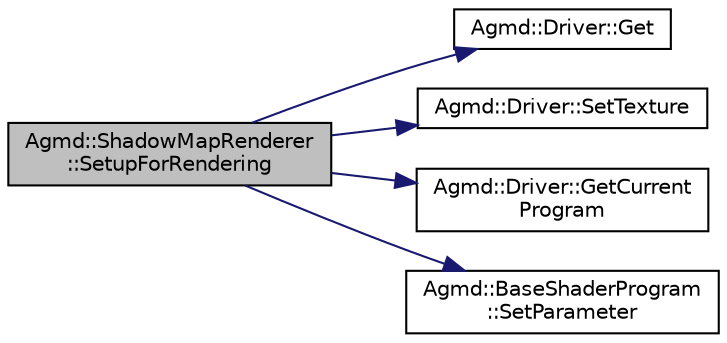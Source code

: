 digraph "Agmd::ShadowMapRenderer::SetupForRendering"
{
  edge [fontname="Helvetica",fontsize="10",labelfontname="Helvetica",labelfontsize="10"];
  node [fontname="Helvetica",fontsize="10",shape=record];
  rankdir="LR";
  Node1 [label="Agmd::ShadowMapRenderer\l::SetupForRendering",height=0.2,width=0.4,color="black", fillcolor="grey75", style="filled" fontcolor="black"];
  Node1 -> Node2 [color="midnightblue",fontsize="10",style="solid",fontname="Helvetica"];
  Node2 [label="Agmd::Driver::Get",height=0.2,width=0.4,color="black", fillcolor="white", style="filled",URL="$class_agmd_1_1_driver.html#aedf84a4d782cbaad6a5d5eb1fd17b682"];
  Node1 -> Node3 [color="midnightblue",fontsize="10",style="solid",fontname="Helvetica"];
  Node3 [label="Agmd::Driver::SetTexture",height=0.2,width=0.4,color="black", fillcolor="white", style="filled",URL="$class_agmd_1_1_driver.html#ae64ea2bdfb1bc1b114184d1135b613ff"];
  Node1 -> Node4 [color="midnightblue",fontsize="10",style="solid",fontname="Helvetica"];
  Node4 [label="Agmd::Driver::GetCurrent\lProgram",height=0.2,width=0.4,color="black", fillcolor="white", style="filled",URL="$class_agmd_1_1_driver.html#a2b14b7ecb1a8533e2b4e80d88fc95656"];
  Node1 -> Node5 [color="midnightblue",fontsize="10",style="solid",fontname="Helvetica"];
  Node5 [label="Agmd::BaseShaderProgram\l::SetParameter",height=0.2,width=0.4,color="black", fillcolor="white", style="filled",URL="$class_agmd_1_1_base_shader_program.html#a686505b3561b39d3dcd1600f0ace6e9a"];
}

